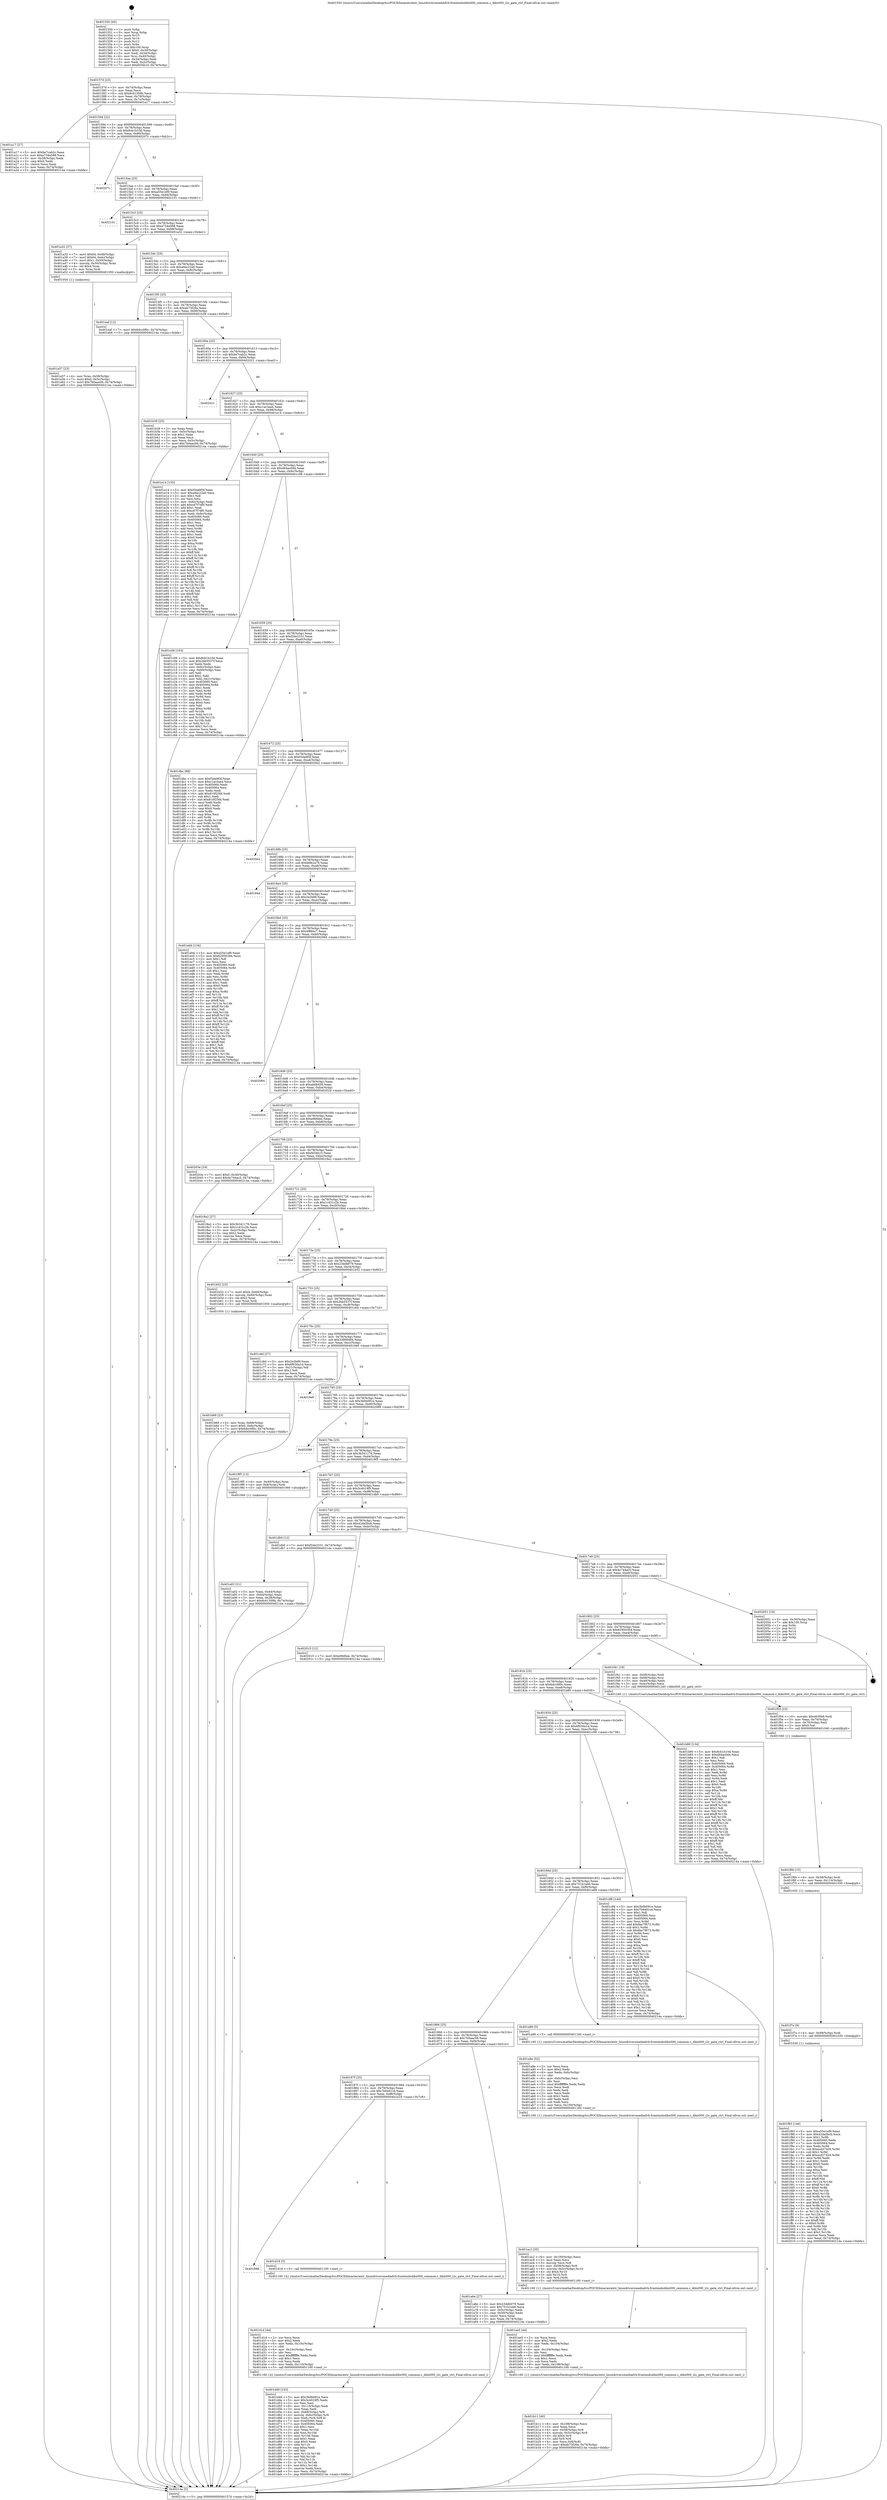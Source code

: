 digraph "0x401550" {
  label = "0x401550 (/mnt/c/Users/mathe/Desktop/tcc/POCII/binaries/extr_linuxdriversmediadvb-frontendsdibx000_common.c_dibx000_i2c_gate_ctrl_Final-ollvm.out::main(0))"
  labelloc = "t"
  node[shape=record]

  Entry [label="",width=0.3,height=0.3,shape=circle,fillcolor=black,style=filled]
  "0x40157d" [label="{
     0x40157d [23]\l
     | [instrs]\l
     &nbsp;&nbsp;0x40157d \<+3\>: mov -0x74(%rbp),%eax\l
     &nbsp;&nbsp;0x401580 \<+2\>: mov %eax,%ecx\l
     &nbsp;&nbsp;0x401582 \<+6\>: sub $0x8c61309b,%ecx\l
     &nbsp;&nbsp;0x401588 \<+3\>: mov %eax,-0x78(%rbp)\l
     &nbsp;&nbsp;0x40158b \<+3\>: mov %ecx,-0x7c(%rbp)\l
     &nbsp;&nbsp;0x40158e \<+6\>: je 0000000000401a17 \<main+0x4c7\>\l
  }"]
  "0x401a17" [label="{
     0x401a17 [27]\l
     | [instrs]\l
     &nbsp;&nbsp;0x401a17 \<+5\>: mov $0xbe7cab2c,%eax\l
     &nbsp;&nbsp;0x401a1c \<+5\>: mov $0xa734e598,%ecx\l
     &nbsp;&nbsp;0x401a21 \<+3\>: mov -0x28(%rbp),%edx\l
     &nbsp;&nbsp;0x401a24 \<+3\>: cmp $0x0,%edx\l
     &nbsp;&nbsp;0x401a27 \<+3\>: cmove %ecx,%eax\l
     &nbsp;&nbsp;0x401a2a \<+3\>: mov %eax,-0x74(%rbp)\l
     &nbsp;&nbsp;0x401a2d \<+5\>: jmp 000000000040214a \<main+0xbfa\>\l
  }"]
  "0x401594" [label="{
     0x401594 [22]\l
     | [instrs]\l
     &nbsp;&nbsp;0x401594 \<+5\>: jmp 0000000000401599 \<main+0x49\>\l
     &nbsp;&nbsp;0x401599 \<+3\>: mov -0x78(%rbp),%eax\l
     &nbsp;&nbsp;0x40159c \<+5\>: sub $0x8cb1b10d,%eax\l
     &nbsp;&nbsp;0x4015a1 \<+3\>: mov %eax,-0x80(%rbp)\l
     &nbsp;&nbsp;0x4015a4 \<+6\>: je 000000000040207c \<main+0xb2c\>\l
  }"]
  Exit [label="",width=0.3,height=0.3,shape=circle,fillcolor=black,style=filled,peripheries=2]
  "0x40207c" [label="{
     0x40207c\l
  }", style=dashed]
  "0x4015aa" [label="{
     0x4015aa [25]\l
     | [instrs]\l
     &nbsp;&nbsp;0x4015aa \<+5\>: jmp 00000000004015af \<main+0x5f\>\l
     &nbsp;&nbsp;0x4015af \<+3\>: mov -0x78(%rbp),%eax\l
     &nbsp;&nbsp;0x4015b2 \<+5\>: sub $0xa55e1ef9,%eax\l
     &nbsp;&nbsp;0x4015b7 \<+6\>: mov %eax,-0x84(%rbp)\l
     &nbsp;&nbsp;0x4015bd \<+6\>: je 0000000000402101 \<main+0xbb1\>\l
  }"]
  "0x401f83" [label="{
     0x401f83 [146]\l
     | [instrs]\l
     &nbsp;&nbsp;0x401f83 \<+5\>: mov $0xa55e1ef9,%eax\l
     &nbsp;&nbsp;0x401f88 \<+5\>: mov $0x42da5bcb,%ecx\l
     &nbsp;&nbsp;0x401f8d \<+3\>: mov $0x1,%r8b\l
     &nbsp;&nbsp;0x401f90 \<+7\>: mov 0x405060,%edx\l
     &nbsp;&nbsp;0x401f97 \<+7\>: mov 0x405064,%esi\l
     &nbsp;&nbsp;0x401f9e \<+3\>: mov %edx,%r9d\l
     &nbsp;&nbsp;0x401fa1 \<+7\>: sub $0xecd27429,%r9d\l
     &nbsp;&nbsp;0x401fa8 \<+4\>: sub $0x1,%r9d\l
     &nbsp;&nbsp;0x401fac \<+7\>: add $0xecd27429,%r9d\l
     &nbsp;&nbsp;0x401fb3 \<+4\>: imul %r9d,%edx\l
     &nbsp;&nbsp;0x401fb7 \<+3\>: and $0x1,%edx\l
     &nbsp;&nbsp;0x401fba \<+3\>: cmp $0x0,%edx\l
     &nbsp;&nbsp;0x401fbd \<+4\>: sete %r10b\l
     &nbsp;&nbsp;0x401fc1 \<+3\>: cmp $0xa,%esi\l
     &nbsp;&nbsp;0x401fc4 \<+4\>: setl %r11b\l
     &nbsp;&nbsp;0x401fc8 \<+3\>: mov %r10b,%bl\l
     &nbsp;&nbsp;0x401fcb \<+3\>: xor $0xff,%bl\l
     &nbsp;&nbsp;0x401fce \<+3\>: mov %r11b,%r14b\l
     &nbsp;&nbsp;0x401fd1 \<+4\>: xor $0xff,%r14b\l
     &nbsp;&nbsp;0x401fd5 \<+4\>: xor $0x0,%r8b\l
     &nbsp;&nbsp;0x401fd9 \<+3\>: mov %bl,%r15b\l
     &nbsp;&nbsp;0x401fdc \<+4\>: and $0x0,%r15b\l
     &nbsp;&nbsp;0x401fe0 \<+3\>: and %r8b,%r10b\l
     &nbsp;&nbsp;0x401fe3 \<+3\>: mov %r14b,%r12b\l
     &nbsp;&nbsp;0x401fe6 \<+4\>: and $0x0,%r12b\l
     &nbsp;&nbsp;0x401fea \<+3\>: and %r8b,%r11b\l
     &nbsp;&nbsp;0x401fed \<+3\>: or %r10b,%r15b\l
     &nbsp;&nbsp;0x401ff0 \<+3\>: or %r11b,%r12b\l
     &nbsp;&nbsp;0x401ff3 \<+3\>: xor %r12b,%r15b\l
     &nbsp;&nbsp;0x401ff6 \<+3\>: or %r14b,%bl\l
     &nbsp;&nbsp;0x401ff9 \<+3\>: xor $0xff,%bl\l
     &nbsp;&nbsp;0x401ffc \<+4\>: or $0x0,%r8b\l
     &nbsp;&nbsp;0x402000 \<+3\>: and %r8b,%bl\l
     &nbsp;&nbsp;0x402003 \<+3\>: or %bl,%r15b\l
     &nbsp;&nbsp;0x402006 \<+4\>: test $0x1,%r15b\l
     &nbsp;&nbsp;0x40200a \<+3\>: cmovne %ecx,%eax\l
     &nbsp;&nbsp;0x40200d \<+3\>: mov %eax,-0x74(%rbp)\l
     &nbsp;&nbsp;0x402010 \<+5\>: jmp 000000000040214a \<main+0xbfa\>\l
  }"]
  "0x402101" [label="{
     0x402101\l
  }", style=dashed]
  "0x4015c3" [label="{
     0x4015c3 [25]\l
     | [instrs]\l
     &nbsp;&nbsp;0x4015c3 \<+5\>: jmp 00000000004015c8 \<main+0x78\>\l
     &nbsp;&nbsp;0x4015c8 \<+3\>: mov -0x78(%rbp),%eax\l
     &nbsp;&nbsp;0x4015cb \<+5\>: sub $0xa734e598,%eax\l
     &nbsp;&nbsp;0x4015d0 \<+6\>: mov %eax,-0x88(%rbp)\l
     &nbsp;&nbsp;0x4015d6 \<+6\>: je 0000000000401a32 \<main+0x4e2\>\l
  }"]
  "0x401f7a" [label="{
     0x401f7a [9]\l
     | [instrs]\l
     &nbsp;&nbsp;0x401f7a \<+4\>: mov -0x68(%rbp),%rdi\l
     &nbsp;&nbsp;0x401f7e \<+5\>: call 0000000000401030 \<free@plt\>\l
     | [calls]\l
     &nbsp;&nbsp;0x401030 \{1\} (unknown)\l
  }"]
  "0x401a32" [label="{
     0x401a32 [37]\l
     | [instrs]\l
     &nbsp;&nbsp;0x401a32 \<+7\>: movl $0x64,-0x48(%rbp)\l
     &nbsp;&nbsp;0x401a39 \<+7\>: movl $0x64,-0x4c(%rbp)\l
     &nbsp;&nbsp;0x401a40 \<+7\>: movl $0x1,-0x50(%rbp)\l
     &nbsp;&nbsp;0x401a47 \<+4\>: movslq -0x50(%rbp),%rax\l
     &nbsp;&nbsp;0x401a4b \<+4\>: shl $0x4,%rax\l
     &nbsp;&nbsp;0x401a4f \<+3\>: mov %rax,%rdi\l
     &nbsp;&nbsp;0x401a52 \<+5\>: call 0000000000401050 \<malloc@plt\>\l
     | [calls]\l
     &nbsp;&nbsp;0x401050 \{1\} (unknown)\l
  }"]
  "0x4015dc" [label="{
     0x4015dc [25]\l
     | [instrs]\l
     &nbsp;&nbsp;0x4015dc \<+5\>: jmp 00000000004015e1 \<main+0x91\>\l
     &nbsp;&nbsp;0x4015e1 \<+3\>: mov -0x78(%rbp),%eax\l
     &nbsp;&nbsp;0x4015e4 \<+5\>: sub $0xa9ac22a0,%eax\l
     &nbsp;&nbsp;0x4015e9 \<+6\>: mov %eax,-0x8c(%rbp)\l
     &nbsp;&nbsp;0x4015ef \<+6\>: je 0000000000401eaf \<main+0x95f\>\l
  }"]
  "0x401f6b" [label="{
     0x401f6b [15]\l
     | [instrs]\l
     &nbsp;&nbsp;0x401f6b \<+4\>: mov -0x58(%rbp),%rdi\l
     &nbsp;&nbsp;0x401f6f \<+6\>: mov %eax,-0x114(%rbp)\l
     &nbsp;&nbsp;0x401f75 \<+5\>: call 0000000000401030 \<free@plt\>\l
     | [calls]\l
     &nbsp;&nbsp;0x401030 \{1\} (unknown)\l
  }"]
  "0x401eaf" [label="{
     0x401eaf [12]\l
     | [instrs]\l
     &nbsp;&nbsp;0x401eaf \<+7\>: movl $0x6dcc0f0c,-0x74(%rbp)\l
     &nbsp;&nbsp;0x401eb6 \<+5\>: jmp 000000000040214a \<main+0xbfa\>\l
  }"]
  "0x4015f5" [label="{
     0x4015f5 [25]\l
     | [instrs]\l
     &nbsp;&nbsp;0x4015f5 \<+5\>: jmp 00000000004015fa \<main+0xaa\>\l
     &nbsp;&nbsp;0x4015fa \<+3\>: mov -0x78(%rbp),%eax\l
     &nbsp;&nbsp;0x4015fd \<+5\>: sub $0xab73f26a,%eax\l
     &nbsp;&nbsp;0x401602 \<+6\>: mov %eax,-0x90(%rbp)\l
     &nbsp;&nbsp;0x401608 \<+6\>: je 0000000000401b39 \<main+0x5e9\>\l
  }"]
  "0x401f54" [label="{
     0x401f54 [23]\l
     | [instrs]\l
     &nbsp;&nbsp;0x401f54 \<+10\>: movabs $0x4030b6,%rdi\l
     &nbsp;&nbsp;0x401f5e \<+3\>: mov %eax,-0x70(%rbp)\l
     &nbsp;&nbsp;0x401f61 \<+3\>: mov -0x70(%rbp),%esi\l
     &nbsp;&nbsp;0x401f64 \<+2\>: mov $0x0,%al\l
     &nbsp;&nbsp;0x401f66 \<+5\>: call 0000000000401040 \<printf@plt\>\l
     | [calls]\l
     &nbsp;&nbsp;0x401040 \{1\} (unknown)\l
  }"]
  "0x401b39" [label="{
     0x401b39 [25]\l
     | [instrs]\l
     &nbsp;&nbsp;0x401b39 \<+2\>: xor %eax,%eax\l
     &nbsp;&nbsp;0x401b3b \<+3\>: mov -0x5c(%rbp),%ecx\l
     &nbsp;&nbsp;0x401b3e \<+3\>: sub $0x1,%eax\l
     &nbsp;&nbsp;0x401b41 \<+2\>: sub %eax,%ecx\l
     &nbsp;&nbsp;0x401b43 \<+3\>: mov %ecx,-0x5c(%rbp)\l
     &nbsp;&nbsp;0x401b46 \<+7\>: movl $0x7b0aac06,-0x74(%rbp)\l
     &nbsp;&nbsp;0x401b4d \<+5\>: jmp 000000000040214a \<main+0xbfa\>\l
  }"]
  "0x40160e" [label="{
     0x40160e [25]\l
     | [instrs]\l
     &nbsp;&nbsp;0x40160e \<+5\>: jmp 0000000000401613 \<main+0xc3\>\l
     &nbsp;&nbsp;0x401613 \<+3\>: mov -0x78(%rbp),%eax\l
     &nbsp;&nbsp;0x401616 \<+5\>: sub $0xbe7cab2c,%eax\l
     &nbsp;&nbsp;0x40161b \<+6\>: mov %eax,-0x94(%rbp)\l
     &nbsp;&nbsp;0x401621 \<+6\>: je 0000000000402021 \<main+0xad1\>\l
  }"]
  "0x401d49" [label="{
     0x401d49 [103]\l
     | [instrs]\l
     &nbsp;&nbsp;0x401d49 \<+5\>: mov $0x3b0b091e,%ecx\l
     &nbsp;&nbsp;0x401d4e \<+5\>: mov $0x3c4019f5,%edx\l
     &nbsp;&nbsp;0x401d53 \<+2\>: xor %esi,%esi\l
     &nbsp;&nbsp;0x401d55 \<+6\>: mov -0x110(%rbp),%edi\l
     &nbsp;&nbsp;0x401d5b \<+3\>: imul %eax,%edi\l
     &nbsp;&nbsp;0x401d5e \<+4\>: mov -0x68(%rbp),%r8\l
     &nbsp;&nbsp;0x401d62 \<+4\>: movslq -0x6c(%rbp),%r9\l
     &nbsp;&nbsp;0x401d66 \<+4\>: mov %edi,(%r8,%r9,4)\l
     &nbsp;&nbsp;0x401d6a \<+7\>: mov 0x405060,%eax\l
     &nbsp;&nbsp;0x401d71 \<+7\>: mov 0x405064,%edi\l
     &nbsp;&nbsp;0x401d78 \<+3\>: sub $0x1,%esi\l
     &nbsp;&nbsp;0x401d7b \<+3\>: mov %eax,%r10d\l
     &nbsp;&nbsp;0x401d7e \<+3\>: add %esi,%r10d\l
     &nbsp;&nbsp;0x401d81 \<+4\>: imul %r10d,%eax\l
     &nbsp;&nbsp;0x401d85 \<+3\>: and $0x1,%eax\l
     &nbsp;&nbsp;0x401d88 \<+3\>: cmp $0x0,%eax\l
     &nbsp;&nbsp;0x401d8b \<+4\>: sete %r11b\l
     &nbsp;&nbsp;0x401d8f \<+3\>: cmp $0xa,%edi\l
     &nbsp;&nbsp;0x401d92 \<+3\>: setl %bl\l
     &nbsp;&nbsp;0x401d95 \<+3\>: mov %r11b,%r14b\l
     &nbsp;&nbsp;0x401d98 \<+3\>: and %bl,%r14b\l
     &nbsp;&nbsp;0x401d9b \<+3\>: xor %bl,%r11b\l
     &nbsp;&nbsp;0x401d9e \<+3\>: or %r11b,%r14b\l
     &nbsp;&nbsp;0x401da1 \<+4\>: test $0x1,%r14b\l
     &nbsp;&nbsp;0x401da5 \<+3\>: cmovne %edx,%ecx\l
     &nbsp;&nbsp;0x401da8 \<+3\>: mov %ecx,-0x74(%rbp)\l
     &nbsp;&nbsp;0x401dab \<+5\>: jmp 000000000040214a \<main+0xbfa\>\l
  }"]
  "0x402021" [label="{
     0x402021\l
  }", style=dashed]
  "0x401627" [label="{
     0x401627 [25]\l
     | [instrs]\l
     &nbsp;&nbsp;0x401627 \<+5\>: jmp 000000000040162c \<main+0xdc\>\l
     &nbsp;&nbsp;0x40162c \<+3\>: mov -0x78(%rbp),%eax\l
     &nbsp;&nbsp;0x40162f \<+5\>: sub $0xc1ac3aa4,%eax\l
     &nbsp;&nbsp;0x401634 \<+6\>: mov %eax,-0x98(%rbp)\l
     &nbsp;&nbsp;0x40163a \<+6\>: je 0000000000401e14 \<main+0x8c4\>\l
  }"]
  "0x401d1d" [label="{
     0x401d1d [44]\l
     | [instrs]\l
     &nbsp;&nbsp;0x401d1d \<+2\>: xor %ecx,%ecx\l
     &nbsp;&nbsp;0x401d1f \<+5\>: mov $0x2,%edx\l
     &nbsp;&nbsp;0x401d24 \<+6\>: mov %edx,-0x10c(%rbp)\l
     &nbsp;&nbsp;0x401d2a \<+1\>: cltd\l
     &nbsp;&nbsp;0x401d2b \<+6\>: mov -0x10c(%rbp),%esi\l
     &nbsp;&nbsp;0x401d31 \<+2\>: idiv %esi\l
     &nbsp;&nbsp;0x401d33 \<+6\>: imul $0xfffffffe,%edx,%edx\l
     &nbsp;&nbsp;0x401d39 \<+3\>: sub $0x1,%ecx\l
     &nbsp;&nbsp;0x401d3c \<+2\>: sub %ecx,%edx\l
     &nbsp;&nbsp;0x401d3e \<+6\>: mov %edx,-0x110(%rbp)\l
     &nbsp;&nbsp;0x401d44 \<+5\>: call 0000000000401160 \<next_i\>\l
     | [calls]\l
     &nbsp;&nbsp;0x401160 \{4\} (/mnt/c/Users/mathe/Desktop/tcc/POCII/binaries/extr_linuxdriversmediadvb-frontendsdibx000_common.c_dibx000_i2c_gate_ctrl_Final-ollvm.out::next_i)\l
  }"]
  "0x401e14" [label="{
     0x401e14 [155]\l
     | [instrs]\l
     &nbsp;&nbsp;0x401e14 \<+5\>: mov $0xf3da9f3f,%eax\l
     &nbsp;&nbsp;0x401e19 \<+5\>: mov $0xa9ac22a0,%ecx\l
     &nbsp;&nbsp;0x401e1e \<+2\>: mov $0x1,%dl\l
     &nbsp;&nbsp;0x401e20 \<+2\>: xor %esi,%esi\l
     &nbsp;&nbsp;0x401e22 \<+3\>: mov -0x6c(%rbp),%edi\l
     &nbsp;&nbsp;0x401e25 \<+6\>: add $0xc67f7df0,%edi\l
     &nbsp;&nbsp;0x401e2b \<+3\>: add $0x1,%edi\l
     &nbsp;&nbsp;0x401e2e \<+6\>: sub $0xc67f7df0,%edi\l
     &nbsp;&nbsp;0x401e34 \<+3\>: mov %edi,-0x6c(%rbp)\l
     &nbsp;&nbsp;0x401e37 \<+7\>: mov 0x405060,%edi\l
     &nbsp;&nbsp;0x401e3e \<+8\>: mov 0x405064,%r8d\l
     &nbsp;&nbsp;0x401e46 \<+3\>: sub $0x1,%esi\l
     &nbsp;&nbsp;0x401e49 \<+3\>: mov %edi,%r9d\l
     &nbsp;&nbsp;0x401e4c \<+3\>: add %esi,%r9d\l
     &nbsp;&nbsp;0x401e4f \<+4\>: imul %r9d,%edi\l
     &nbsp;&nbsp;0x401e53 \<+3\>: and $0x1,%edi\l
     &nbsp;&nbsp;0x401e56 \<+3\>: cmp $0x0,%edi\l
     &nbsp;&nbsp;0x401e59 \<+4\>: sete %r10b\l
     &nbsp;&nbsp;0x401e5d \<+4\>: cmp $0xa,%r8d\l
     &nbsp;&nbsp;0x401e61 \<+4\>: setl %r11b\l
     &nbsp;&nbsp;0x401e65 \<+3\>: mov %r10b,%bl\l
     &nbsp;&nbsp;0x401e68 \<+3\>: xor $0xff,%bl\l
     &nbsp;&nbsp;0x401e6b \<+3\>: mov %r11b,%r14b\l
     &nbsp;&nbsp;0x401e6e \<+4\>: xor $0xff,%r14b\l
     &nbsp;&nbsp;0x401e72 \<+3\>: xor $0x1,%dl\l
     &nbsp;&nbsp;0x401e75 \<+3\>: mov %bl,%r15b\l
     &nbsp;&nbsp;0x401e78 \<+4\>: and $0xff,%r15b\l
     &nbsp;&nbsp;0x401e7c \<+3\>: and %dl,%r10b\l
     &nbsp;&nbsp;0x401e7f \<+3\>: mov %r14b,%r12b\l
     &nbsp;&nbsp;0x401e82 \<+4\>: and $0xff,%r12b\l
     &nbsp;&nbsp;0x401e86 \<+3\>: and %dl,%r11b\l
     &nbsp;&nbsp;0x401e89 \<+3\>: or %r10b,%r15b\l
     &nbsp;&nbsp;0x401e8c \<+3\>: or %r11b,%r12b\l
     &nbsp;&nbsp;0x401e8f \<+3\>: xor %r12b,%r15b\l
     &nbsp;&nbsp;0x401e92 \<+3\>: or %r14b,%bl\l
     &nbsp;&nbsp;0x401e95 \<+3\>: xor $0xff,%bl\l
     &nbsp;&nbsp;0x401e98 \<+3\>: or $0x1,%dl\l
     &nbsp;&nbsp;0x401e9b \<+2\>: and %dl,%bl\l
     &nbsp;&nbsp;0x401e9d \<+3\>: or %bl,%r15b\l
     &nbsp;&nbsp;0x401ea0 \<+4\>: test $0x1,%r15b\l
     &nbsp;&nbsp;0x401ea4 \<+3\>: cmovne %ecx,%eax\l
     &nbsp;&nbsp;0x401ea7 \<+3\>: mov %eax,-0x74(%rbp)\l
     &nbsp;&nbsp;0x401eaa \<+5\>: jmp 000000000040214a \<main+0xbfa\>\l
  }"]
  "0x401640" [label="{
     0x401640 [25]\l
     | [instrs]\l
     &nbsp;&nbsp;0x401640 \<+5\>: jmp 0000000000401645 \<main+0xf5\>\l
     &nbsp;&nbsp;0x401645 \<+3\>: mov -0x78(%rbp),%eax\l
     &nbsp;&nbsp;0x401648 \<+5\>: sub $0xd64ac0d4,%eax\l
     &nbsp;&nbsp;0x40164d \<+6\>: mov %eax,-0x9c(%rbp)\l
     &nbsp;&nbsp;0x401653 \<+6\>: je 0000000000401c06 \<main+0x6b6\>\l
  }"]
  "0x401898" [label="{
     0x401898\l
  }", style=dashed]
  "0x401c06" [label="{
     0x401c06 [103]\l
     | [instrs]\l
     &nbsp;&nbsp;0x401c06 \<+5\>: mov $0x8cb1b10d,%eax\l
     &nbsp;&nbsp;0x401c0b \<+5\>: mov $0x2bb5537f,%ecx\l
     &nbsp;&nbsp;0x401c10 \<+2\>: xor %edx,%edx\l
     &nbsp;&nbsp;0x401c12 \<+3\>: mov -0x6c(%rbp),%esi\l
     &nbsp;&nbsp;0x401c15 \<+3\>: cmp -0x60(%rbp),%esi\l
     &nbsp;&nbsp;0x401c18 \<+4\>: setl %dil\l
     &nbsp;&nbsp;0x401c1c \<+4\>: and $0x1,%dil\l
     &nbsp;&nbsp;0x401c20 \<+4\>: mov %dil,-0x21(%rbp)\l
     &nbsp;&nbsp;0x401c24 \<+7\>: mov 0x405060,%esi\l
     &nbsp;&nbsp;0x401c2b \<+8\>: mov 0x405064,%r8d\l
     &nbsp;&nbsp;0x401c33 \<+3\>: sub $0x1,%edx\l
     &nbsp;&nbsp;0x401c36 \<+3\>: mov %esi,%r9d\l
     &nbsp;&nbsp;0x401c39 \<+3\>: add %edx,%r9d\l
     &nbsp;&nbsp;0x401c3c \<+4\>: imul %r9d,%esi\l
     &nbsp;&nbsp;0x401c40 \<+3\>: and $0x1,%esi\l
     &nbsp;&nbsp;0x401c43 \<+3\>: cmp $0x0,%esi\l
     &nbsp;&nbsp;0x401c46 \<+4\>: sete %dil\l
     &nbsp;&nbsp;0x401c4a \<+4\>: cmp $0xa,%r8d\l
     &nbsp;&nbsp;0x401c4e \<+4\>: setl %r10b\l
     &nbsp;&nbsp;0x401c52 \<+3\>: mov %dil,%r11b\l
     &nbsp;&nbsp;0x401c55 \<+3\>: and %r10b,%r11b\l
     &nbsp;&nbsp;0x401c58 \<+3\>: xor %r10b,%dil\l
     &nbsp;&nbsp;0x401c5b \<+3\>: or %dil,%r11b\l
     &nbsp;&nbsp;0x401c5e \<+4\>: test $0x1,%r11b\l
     &nbsp;&nbsp;0x401c62 \<+3\>: cmovne %ecx,%eax\l
     &nbsp;&nbsp;0x401c65 \<+3\>: mov %eax,-0x74(%rbp)\l
     &nbsp;&nbsp;0x401c68 \<+5\>: jmp 000000000040214a \<main+0xbfa\>\l
  }"]
  "0x401659" [label="{
     0x401659 [25]\l
     | [instrs]\l
     &nbsp;&nbsp;0x401659 \<+5\>: jmp 000000000040165e \<main+0x10e\>\l
     &nbsp;&nbsp;0x40165e \<+3\>: mov -0x78(%rbp),%eax\l
     &nbsp;&nbsp;0x401661 \<+5\>: sub $0xf2de2331,%eax\l
     &nbsp;&nbsp;0x401666 \<+6\>: mov %eax,-0xa0(%rbp)\l
     &nbsp;&nbsp;0x40166c \<+6\>: je 0000000000401dbc \<main+0x86c\>\l
  }"]
  "0x401d18" [label="{
     0x401d18 [5]\l
     | [instrs]\l
     &nbsp;&nbsp;0x401d18 \<+5\>: call 0000000000401160 \<next_i\>\l
     | [calls]\l
     &nbsp;&nbsp;0x401160 \{4\} (/mnt/c/Users/mathe/Desktop/tcc/POCII/binaries/extr_linuxdriversmediadvb-frontendsdibx000_common.c_dibx000_i2c_gate_ctrl_Final-ollvm.out::next_i)\l
  }"]
  "0x401dbc" [label="{
     0x401dbc [88]\l
     | [instrs]\l
     &nbsp;&nbsp;0x401dbc \<+5\>: mov $0xf3da9f3f,%eax\l
     &nbsp;&nbsp;0x401dc1 \<+5\>: mov $0xc1ac3aa4,%ecx\l
     &nbsp;&nbsp;0x401dc6 \<+7\>: mov 0x405060,%edx\l
     &nbsp;&nbsp;0x401dcd \<+7\>: mov 0x405064,%esi\l
     &nbsp;&nbsp;0x401dd4 \<+2\>: mov %edx,%edi\l
     &nbsp;&nbsp;0x401dd6 \<+6\>: add $0x810f25fd,%edi\l
     &nbsp;&nbsp;0x401ddc \<+3\>: sub $0x1,%edi\l
     &nbsp;&nbsp;0x401ddf \<+6\>: sub $0x810f25fd,%edi\l
     &nbsp;&nbsp;0x401de5 \<+3\>: imul %edi,%edx\l
     &nbsp;&nbsp;0x401de8 \<+3\>: and $0x1,%edx\l
     &nbsp;&nbsp;0x401deb \<+3\>: cmp $0x0,%edx\l
     &nbsp;&nbsp;0x401dee \<+4\>: sete %r8b\l
     &nbsp;&nbsp;0x401df2 \<+3\>: cmp $0xa,%esi\l
     &nbsp;&nbsp;0x401df5 \<+4\>: setl %r9b\l
     &nbsp;&nbsp;0x401df9 \<+3\>: mov %r8b,%r10b\l
     &nbsp;&nbsp;0x401dfc \<+3\>: and %r9b,%r10b\l
     &nbsp;&nbsp;0x401dff \<+3\>: xor %r9b,%r8b\l
     &nbsp;&nbsp;0x401e02 \<+3\>: or %r8b,%r10b\l
     &nbsp;&nbsp;0x401e05 \<+4\>: test $0x1,%r10b\l
     &nbsp;&nbsp;0x401e09 \<+3\>: cmovne %ecx,%eax\l
     &nbsp;&nbsp;0x401e0c \<+3\>: mov %eax,-0x74(%rbp)\l
     &nbsp;&nbsp;0x401e0f \<+5\>: jmp 000000000040214a \<main+0xbfa\>\l
  }"]
  "0x401672" [label="{
     0x401672 [25]\l
     | [instrs]\l
     &nbsp;&nbsp;0x401672 \<+5\>: jmp 0000000000401677 \<main+0x127\>\l
     &nbsp;&nbsp;0x401677 \<+3\>: mov -0x78(%rbp),%eax\l
     &nbsp;&nbsp;0x40167a \<+5\>: sub $0xf3da9f3f,%eax\l
     &nbsp;&nbsp;0x40167f \<+6\>: mov %eax,-0xa4(%rbp)\l
     &nbsp;&nbsp;0x401685 \<+6\>: je 00000000004020e2 \<main+0xb92\>\l
  }"]
  "0x401b69" [label="{
     0x401b69 [23]\l
     | [instrs]\l
     &nbsp;&nbsp;0x401b69 \<+4\>: mov %rax,-0x68(%rbp)\l
     &nbsp;&nbsp;0x401b6d \<+7\>: movl $0x0,-0x6c(%rbp)\l
     &nbsp;&nbsp;0x401b74 \<+7\>: movl $0x6dcc0f0c,-0x74(%rbp)\l
     &nbsp;&nbsp;0x401b7b \<+5\>: jmp 000000000040214a \<main+0xbfa\>\l
  }"]
  "0x4020e2" [label="{
     0x4020e2\l
  }", style=dashed]
  "0x40168b" [label="{
     0x40168b [25]\l
     | [instrs]\l
     &nbsp;&nbsp;0x40168b \<+5\>: jmp 0000000000401690 \<main+0x140\>\l
     &nbsp;&nbsp;0x401690 \<+3\>: mov -0x78(%rbp),%eax\l
     &nbsp;&nbsp;0x401693 \<+5\>: sub $0xfe9e2a79,%eax\l
     &nbsp;&nbsp;0x401698 \<+6\>: mov %eax,-0xa8(%rbp)\l
     &nbsp;&nbsp;0x40169e \<+6\>: je 000000000040194d \<main+0x3fd\>\l
  }"]
  "0x401b11" [label="{
     0x401b11 [40]\l
     | [instrs]\l
     &nbsp;&nbsp;0x401b11 \<+6\>: mov -0x108(%rbp),%ecx\l
     &nbsp;&nbsp;0x401b17 \<+3\>: imul %eax,%ecx\l
     &nbsp;&nbsp;0x401b1a \<+4\>: mov -0x58(%rbp),%r8\l
     &nbsp;&nbsp;0x401b1e \<+4\>: movslq -0x5c(%rbp),%r9\l
     &nbsp;&nbsp;0x401b22 \<+4\>: shl $0x4,%r9\l
     &nbsp;&nbsp;0x401b26 \<+3\>: add %r9,%r8\l
     &nbsp;&nbsp;0x401b29 \<+4\>: mov %ecx,0x8(%r8)\l
     &nbsp;&nbsp;0x401b2d \<+7\>: movl $0xab73f26a,-0x74(%rbp)\l
     &nbsp;&nbsp;0x401b34 \<+5\>: jmp 000000000040214a \<main+0xbfa\>\l
  }"]
  "0x40194d" [label="{
     0x40194d\l
  }", style=dashed]
  "0x4016a4" [label="{
     0x4016a4 [25]\l
     | [instrs]\l
     &nbsp;&nbsp;0x4016a4 \<+5\>: jmp 00000000004016a9 \<main+0x159\>\l
     &nbsp;&nbsp;0x4016a9 \<+3\>: mov -0x78(%rbp),%eax\l
     &nbsp;&nbsp;0x4016ac \<+5\>: sub $0x2e2b89,%eax\l
     &nbsp;&nbsp;0x4016b1 \<+6\>: mov %eax,-0xac(%rbp)\l
     &nbsp;&nbsp;0x4016b7 \<+6\>: je 0000000000401ebb \<main+0x96b\>\l
  }"]
  "0x401ae5" [label="{
     0x401ae5 [44]\l
     | [instrs]\l
     &nbsp;&nbsp;0x401ae5 \<+2\>: xor %ecx,%ecx\l
     &nbsp;&nbsp;0x401ae7 \<+5\>: mov $0x2,%edx\l
     &nbsp;&nbsp;0x401aec \<+6\>: mov %edx,-0x104(%rbp)\l
     &nbsp;&nbsp;0x401af2 \<+1\>: cltd\l
     &nbsp;&nbsp;0x401af3 \<+6\>: mov -0x104(%rbp),%esi\l
     &nbsp;&nbsp;0x401af9 \<+2\>: idiv %esi\l
     &nbsp;&nbsp;0x401afb \<+6\>: imul $0xfffffffe,%edx,%edx\l
     &nbsp;&nbsp;0x401b01 \<+3\>: sub $0x1,%ecx\l
     &nbsp;&nbsp;0x401b04 \<+2\>: sub %ecx,%edx\l
     &nbsp;&nbsp;0x401b06 \<+6\>: mov %edx,-0x108(%rbp)\l
     &nbsp;&nbsp;0x401b0c \<+5\>: call 0000000000401160 \<next_i\>\l
     | [calls]\l
     &nbsp;&nbsp;0x401160 \{1\} (/mnt/c/Users/mathe/Desktop/tcc/POCII/binaries/extr_linuxdriversmediadvb-frontendsdibx000_common.c_dibx000_i2c_gate_ctrl_Final-ollvm.out::next_i)\l
  }"]
  "0x401ebb" [label="{
     0x401ebb [134]\l
     | [instrs]\l
     &nbsp;&nbsp;0x401ebb \<+5\>: mov $0xa55e1ef9,%eax\l
     &nbsp;&nbsp;0x401ec0 \<+5\>: mov $0x62950394,%ecx\l
     &nbsp;&nbsp;0x401ec5 \<+2\>: mov $0x1,%dl\l
     &nbsp;&nbsp;0x401ec7 \<+2\>: xor %esi,%esi\l
     &nbsp;&nbsp;0x401ec9 \<+7\>: mov 0x405060,%edi\l
     &nbsp;&nbsp;0x401ed0 \<+8\>: mov 0x405064,%r8d\l
     &nbsp;&nbsp;0x401ed8 \<+3\>: sub $0x1,%esi\l
     &nbsp;&nbsp;0x401edb \<+3\>: mov %edi,%r9d\l
     &nbsp;&nbsp;0x401ede \<+3\>: add %esi,%r9d\l
     &nbsp;&nbsp;0x401ee1 \<+4\>: imul %r9d,%edi\l
     &nbsp;&nbsp;0x401ee5 \<+3\>: and $0x1,%edi\l
     &nbsp;&nbsp;0x401ee8 \<+3\>: cmp $0x0,%edi\l
     &nbsp;&nbsp;0x401eeb \<+4\>: sete %r10b\l
     &nbsp;&nbsp;0x401eef \<+4\>: cmp $0xa,%r8d\l
     &nbsp;&nbsp;0x401ef3 \<+4\>: setl %r11b\l
     &nbsp;&nbsp;0x401ef7 \<+3\>: mov %r10b,%bl\l
     &nbsp;&nbsp;0x401efa \<+3\>: xor $0xff,%bl\l
     &nbsp;&nbsp;0x401efd \<+3\>: mov %r11b,%r14b\l
     &nbsp;&nbsp;0x401f00 \<+4\>: xor $0xff,%r14b\l
     &nbsp;&nbsp;0x401f04 \<+3\>: xor $0x1,%dl\l
     &nbsp;&nbsp;0x401f07 \<+3\>: mov %bl,%r15b\l
     &nbsp;&nbsp;0x401f0a \<+4\>: and $0xff,%r15b\l
     &nbsp;&nbsp;0x401f0e \<+3\>: and %dl,%r10b\l
     &nbsp;&nbsp;0x401f11 \<+3\>: mov %r14b,%r12b\l
     &nbsp;&nbsp;0x401f14 \<+4\>: and $0xff,%r12b\l
     &nbsp;&nbsp;0x401f18 \<+3\>: and %dl,%r11b\l
     &nbsp;&nbsp;0x401f1b \<+3\>: or %r10b,%r15b\l
     &nbsp;&nbsp;0x401f1e \<+3\>: or %r11b,%r12b\l
     &nbsp;&nbsp;0x401f21 \<+3\>: xor %r12b,%r15b\l
     &nbsp;&nbsp;0x401f24 \<+3\>: or %r14b,%bl\l
     &nbsp;&nbsp;0x401f27 \<+3\>: xor $0xff,%bl\l
     &nbsp;&nbsp;0x401f2a \<+3\>: or $0x1,%dl\l
     &nbsp;&nbsp;0x401f2d \<+2\>: and %dl,%bl\l
     &nbsp;&nbsp;0x401f2f \<+3\>: or %bl,%r15b\l
     &nbsp;&nbsp;0x401f32 \<+4\>: test $0x1,%r15b\l
     &nbsp;&nbsp;0x401f36 \<+3\>: cmovne %ecx,%eax\l
     &nbsp;&nbsp;0x401f39 \<+3\>: mov %eax,-0x74(%rbp)\l
     &nbsp;&nbsp;0x401f3c \<+5\>: jmp 000000000040214a \<main+0xbfa\>\l
  }"]
  "0x4016bd" [label="{
     0x4016bd [25]\l
     | [instrs]\l
     &nbsp;&nbsp;0x4016bd \<+5\>: jmp 00000000004016c2 \<main+0x172\>\l
     &nbsp;&nbsp;0x4016c2 \<+3\>: mov -0x78(%rbp),%eax\l
     &nbsp;&nbsp;0x4016c5 \<+5\>: sub $0x4f894c7,%eax\l
     &nbsp;&nbsp;0x4016ca \<+6\>: mov %eax,-0xb0(%rbp)\l
     &nbsp;&nbsp;0x4016d0 \<+6\>: je 0000000000402064 \<main+0xb14\>\l
  }"]
  "0x401ac2" [label="{
     0x401ac2 [35]\l
     | [instrs]\l
     &nbsp;&nbsp;0x401ac2 \<+6\>: mov -0x100(%rbp),%ecx\l
     &nbsp;&nbsp;0x401ac8 \<+3\>: imul %eax,%ecx\l
     &nbsp;&nbsp;0x401acb \<+3\>: movslq %ecx,%r8\l
     &nbsp;&nbsp;0x401ace \<+4\>: mov -0x58(%rbp),%r9\l
     &nbsp;&nbsp;0x401ad2 \<+4\>: movslq -0x5c(%rbp),%r10\l
     &nbsp;&nbsp;0x401ad6 \<+4\>: shl $0x4,%r10\l
     &nbsp;&nbsp;0x401ada \<+3\>: add %r10,%r9\l
     &nbsp;&nbsp;0x401add \<+3\>: mov %r8,(%r9)\l
     &nbsp;&nbsp;0x401ae0 \<+5\>: call 0000000000401160 \<next_i\>\l
     | [calls]\l
     &nbsp;&nbsp;0x401160 \{1\} (/mnt/c/Users/mathe/Desktop/tcc/POCII/binaries/extr_linuxdriversmediadvb-frontendsdibx000_common.c_dibx000_i2c_gate_ctrl_Final-ollvm.out::next_i)\l
  }"]
  "0x402064" [label="{
     0x402064\l
  }", style=dashed]
  "0x4016d6" [label="{
     0x4016d6 [25]\l
     | [instrs]\l
     &nbsp;&nbsp;0x4016d6 \<+5\>: jmp 00000000004016db \<main+0x18b\>\l
     &nbsp;&nbsp;0x4016db \<+3\>: mov -0x78(%rbp),%eax\l
     &nbsp;&nbsp;0x4016de \<+5\>: sub $0xab6b456,%eax\l
     &nbsp;&nbsp;0x4016e3 \<+6\>: mov %eax,-0xb4(%rbp)\l
     &nbsp;&nbsp;0x4016e9 \<+6\>: je 000000000040202d \<main+0xadd\>\l
  }"]
  "0x401a8e" [label="{
     0x401a8e [52]\l
     | [instrs]\l
     &nbsp;&nbsp;0x401a8e \<+2\>: xor %ecx,%ecx\l
     &nbsp;&nbsp;0x401a90 \<+5\>: mov $0x2,%edx\l
     &nbsp;&nbsp;0x401a95 \<+6\>: mov %edx,-0xfc(%rbp)\l
     &nbsp;&nbsp;0x401a9b \<+1\>: cltd\l
     &nbsp;&nbsp;0x401a9c \<+6\>: mov -0xfc(%rbp),%esi\l
     &nbsp;&nbsp;0x401aa2 \<+2\>: idiv %esi\l
     &nbsp;&nbsp;0x401aa4 \<+6\>: imul $0xfffffffe,%edx,%edx\l
     &nbsp;&nbsp;0x401aaa \<+2\>: mov %ecx,%edi\l
     &nbsp;&nbsp;0x401aac \<+2\>: sub %edx,%edi\l
     &nbsp;&nbsp;0x401aae \<+2\>: mov %ecx,%edx\l
     &nbsp;&nbsp;0x401ab0 \<+3\>: sub $0x1,%edx\l
     &nbsp;&nbsp;0x401ab3 \<+2\>: add %edx,%edi\l
     &nbsp;&nbsp;0x401ab5 \<+2\>: sub %edi,%ecx\l
     &nbsp;&nbsp;0x401ab7 \<+6\>: mov %ecx,-0x100(%rbp)\l
     &nbsp;&nbsp;0x401abd \<+5\>: call 0000000000401160 \<next_i\>\l
     | [calls]\l
     &nbsp;&nbsp;0x401160 \{1\} (/mnt/c/Users/mathe/Desktop/tcc/POCII/binaries/extr_linuxdriversmediadvb-frontendsdibx000_common.c_dibx000_i2c_gate_ctrl_Final-ollvm.out::next_i)\l
  }"]
  "0x40202d" [label="{
     0x40202d\l
  }", style=dashed]
  "0x4016ef" [label="{
     0x4016ef [25]\l
     | [instrs]\l
     &nbsp;&nbsp;0x4016ef \<+5\>: jmp 00000000004016f4 \<main+0x1a4\>\l
     &nbsp;&nbsp;0x4016f4 \<+3\>: mov -0x78(%rbp),%eax\l
     &nbsp;&nbsp;0x4016f7 \<+5\>: sub $0xe9bfdee,%eax\l
     &nbsp;&nbsp;0x4016fc \<+6\>: mov %eax,-0xb8(%rbp)\l
     &nbsp;&nbsp;0x401702 \<+6\>: je 000000000040203e \<main+0xaee\>\l
  }"]
  "0x40187f" [label="{
     0x40187f [25]\l
     | [instrs]\l
     &nbsp;&nbsp;0x40187f \<+5\>: jmp 0000000000401884 \<main+0x334\>\l
     &nbsp;&nbsp;0x401884 \<+3\>: mov -0x78(%rbp),%eax\l
     &nbsp;&nbsp;0x401887 \<+5\>: sub $0x7b9491cd,%eax\l
     &nbsp;&nbsp;0x40188c \<+6\>: mov %eax,-0xf8(%rbp)\l
     &nbsp;&nbsp;0x401892 \<+6\>: je 0000000000401d18 \<main+0x7c8\>\l
  }"]
  "0x40203e" [label="{
     0x40203e [19]\l
     | [instrs]\l
     &nbsp;&nbsp;0x40203e \<+7\>: movl $0x0,-0x30(%rbp)\l
     &nbsp;&nbsp;0x402045 \<+7\>: movl $0x4c744ac5,-0x74(%rbp)\l
     &nbsp;&nbsp;0x40204c \<+5\>: jmp 000000000040214a \<main+0xbfa\>\l
  }"]
  "0x401708" [label="{
     0x401708 [25]\l
     | [instrs]\l
     &nbsp;&nbsp;0x401708 \<+5\>: jmp 000000000040170d \<main+0x1bd\>\l
     &nbsp;&nbsp;0x40170d \<+3\>: mov -0x78(%rbp),%eax\l
     &nbsp;&nbsp;0x401710 \<+5\>: sub $0xfd34b10,%eax\l
     &nbsp;&nbsp;0x401715 \<+6\>: mov %eax,-0xbc(%rbp)\l
     &nbsp;&nbsp;0x40171b \<+6\>: je 00000000004018a2 \<main+0x352\>\l
  }"]
  "0x401a6e" [label="{
     0x401a6e [27]\l
     | [instrs]\l
     &nbsp;&nbsp;0x401a6e \<+5\>: mov $0x23ddb079,%eax\l
     &nbsp;&nbsp;0x401a73 \<+5\>: mov $0x751b1eb6,%ecx\l
     &nbsp;&nbsp;0x401a78 \<+3\>: mov -0x5c(%rbp),%edx\l
     &nbsp;&nbsp;0x401a7b \<+3\>: cmp -0x50(%rbp),%edx\l
     &nbsp;&nbsp;0x401a7e \<+3\>: cmovl %ecx,%eax\l
     &nbsp;&nbsp;0x401a81 \<+3\>: mov %eax,-0x74(%rbp)\l
     &nbsp;&nbsp;0x401a84 \<+5\>: jmp 000000000040214a \<main+0xbfa\>\l
  }"]
  "0x4018a2" [label="{
     0x4018a2 [27]\l
     | [instrs]\l
     &nbsp;&nbsp;0x4018a2 \<+5\>: mov $0x3b341176,%eax\l
     &nbsp;&nbsp;0x4018a7 \<+5\>: mov $0x1c431c2b,%ecx\l
     &nbsp;&nbsp;0x4018ac \<+3\>: mov -0x2c(%rbp),%edx\l
     &nbsp;&nbsp;0x4018af \<+3\>: cmp $0x2,%edx\l
     &nbsp;&nbsp;0x4018b2 \<+3\>: cmovne %ecx,%eax\l
     &nbsp;&nbsp;0x4018b5 \<+3\>: mov %eax,-0x74(%rbp)\l
     &nbsp;&nbsp;0x4018b8 \<+5\>: jmp 000000000040214a \<main+0xbfa\>\l
  }"]
  "0x401721" [label="{
     0x401721 [25]\l
     | [instrs]\l
     &nbsp;&nbsp;0x401721 \<+5\>: jmp 0000000000401726 \<main+0x1d6\>\l
     &nbsp;&nbsp;0x401726 \<+3\>: mov -0x78(%rbp),%eax\l
     &nbsp;&nbsp;0x401729 \<+5\>: sub $0x1c431c2b,%eax\l
     &nbsp;&nbsp;0x40172e \<+6\>: mov %eax,-0xc0(%rbp)\l
     &nbsp;&nbsp;0x401734 \<+6\>: je 00000000004018bd \<main+0x36d\>\l
  }"]
  "0x40214a" [label="{
     0x40214a [5]\l
     | [instrs]\l
     &nbsp;&nbsp;0x40214a \<+5\>: jmp 000000000040157d \<main+0x2d\>\l
  }"]
  "0x401550" [label="{
     0x401550 [45]\l
     | [instrs]\l
     &nbsp;&nbsp;0x401550 \<+1\>: push %rbp\l
     &nbsp;&nbsp;0x401551 \<+3\>: mov %rsp,%rbp\l
     &nbsp;&nbsp;0x401554 \<+2\>: push %r15\l
     &nbsp;&nbsp;0x401556 \<+2\>: push %r14\l
     &nbsp;&nbsp;0x401558 \<+2\>: push %r12\l
     &nbsp;&nbsp;0x40155a \<+1\>: push %rbx\l
     &nbsp;&nbsp;0x40155b \<+7\>: sub $0x100,%rsp\l
     &nbsp;&nbsp;0x401562 \<+7\>: movl $0x0,-0x30(%rbp)\l
     &nbsp;&nbsp;0x401569 \<+3\>: mov %edi,-0x34(%rbp)\l
     &nbsp;&nbsp;0x40156c \<+4\>: mov %rsi,-0x40(%rbp)\l
     &nbsp;&nbsp;0x401570 \<+3\>: mov -0x34(%rbp),%edi\l
     &nbsp;&nbsp;0x401573 \<+3\>: mov %edi,-0x2c(%rbp)\l
     &nbsp;&nbsp;0x401576 \<+7\>: movl $0xfd34b10,-0x74(%rbp)\l
  }"]
  "0x401866" [label="{
     0x401866 [25]\l
     | [instrs]\l
     &nbsp;&nbsp;0x401866 \<+5\>: jmp 000000000040186b \<main+0x31b\>\l
     &nbsp;&nbsp;0x40186b \<+3\>: mov -0x78(%rbp),%eax\l
     &nbsp;&nbsp;0x40186e \<+5\>: sub $0x7b0aac06,%eax\l
     &nbsp;&nbsp;0x401873 \<+6\>: mov %eax,-0xf4(%rbp)\l
     &nbsp;&nbsp;0x401879 \<+6\>: je 0000000000401a6e \<main+0x51e\>\l
  }"]
  "0x4018bd" [label="{
     0x4018bd\l
  }", style=dashed]
  "0x40173a" [label="{
     0x40173a [25]\l
     | [instrs]\l
     &nbsp;&nbsp;0x40173a \<+5\>: jmp 000000000040173f \<main+0x1ef\>\l
     &nbsp;&nbsp;0x40173f \<+3\>: mov -0x78(%rbp),%eax\l
     &nbsp;&nbsp;0x401742 \<+5\>: sub $0x23ddb079,%eax\l
     &nbsp;&nbsp;0x401747 \<+6\>: mov %eax,-0xc4(%rbp)\l
     &nbsp;&nbsp;0x40174d \<+6\>: je 0000000000401b52 \<main+0x602\>\l
  }"]
  "0x401a89" [label="{
     0x401a89 [5]\l
     | [instrs]\l
     &nbsp;&nbsp;0x401a89 \<+5\>: call 0000000000401160 \<next_i\>\l
     | [calls]\l
     &nbsp;&nbsp;0x401160 \{1\} (/mnt/c/Users/mathe/Desktop/tcc/POCII/binaries/extr_linuxdriversmediadvb-frontendsdibx000_common.c_dibx000_i2c_gate_ctrl_Final-ollvm.out::next_i)\l
  }"]
  "0x401b52" [label="{
     0x401b52 [23]\l
     | [instrs]\l
     &nbsp;&nbsp;0x401b52 \<+7\>: movl $0x4,-0x60(%rbp)\l
     &nbsp;&nbsp;0x401b59 \<+4\>: movslq -0x60(%rbp),%rax\l
     &nbsp;&nbsp;0x401b5d \<+4\>: shl $0x2,%rax\l
     &nbsp;&nbsp;0x401b61 \<+3\>: mov %rax,%rdi\l
     &nbsp;&nbsp;0x401b64 \<+5\>: call 0000000000401050 \<malloc@plt\>\l
     | [calls]\l
     &nbsp;&nbsp;0x401050 \{1\} (unknown)\l
  }"]
  "0x401753" [label="{
     0x401753 [25]\l
     | [instrs]\l
     &nbsp;&nbsp;0x401753 \<+5\>: jmp 0000000000401758 \<main+0x208\>\l
     &nbsp;&nbsp;0x401758 \<+3\>: mov -0x78(%rbp),%eax\l
     &nbsp;&nbsp;0x40175b \<+5\>: sub $0x2bb5537f,%eax\l
     &nbsp;&nbsp;0x401760 \<+6\>: mov %eax,-0xc8(%rbp)\l
     &nbsp;&nbsp;0x401766 \<+6\>: je 0000000000401c6d \<main+0x71d\>\l
  }"]
  "0x40184d" [label="{
     0x40184d [25]\l
     | [instrs]\l
     &nbsp;&nbsp;0x40184d \<+5\>: jmp 0000000000401852 \<main+0x302\>\l
     &nbsp;&nbsp;0x401852 \<+3\>: mov -0x78(%rbp),%eax\l
     &nbsp;&nbsp;0x401855 \<+5\>: sub $0x751b1eb6,%eax\l
     &nbsp;&nbsp;0x40185a \<+6\>: mov %eax,-0xf0(%rbp)\l
     &nbsp;&nbsp;0x401860 \<+6\>: je 0000000000401a89 \<main+0x539\>\l
  }"]
  "0x401c6d" [label="{
     0x401c6d [27]\l
     | [instrs]\l
     &nbsp;&nbsp;0x401c6d \<+5\>: mov $0x2e2b89,%eax\l
     &nbsp;&nbsp;0x401c72 \<+5\>: mov $0x6f030a1d,%ecx\l
     &nbsp;&nbsp;0x401c77 \<+3\>: mov -0x21(%rbp),%dl\l
     &nbsp;&nbsp;0x401c7a \<+3\>: test $0x1,%dl\l
     &nbsp;&nbsp;0x401c7d \<+3\>: cmovne %ecx,%eax\l
     &nbsp;&nbsp;0x401c80 \<+3\>: mov %eax,-0x74(%rbp)\l
     &nbsp;&nbsp;0x401c83 \<+5\>: jmp 000000000040214a \<main+0xbfa\>\l
  }"]
  "0x40176c" [label="{
     0x40176c [25]\l
     | [instrs]\l
     &nbsp;&nbsp;0x40176c \<+5\>: jmp 0000000000401771 \<main+0x221\>\l
     &nbsp;&nbsp;0x401771 \<+3\>: mov -0x78(%rbp),%eax\l
     &nbsp;&nbsp;0x401774 \<+5\>: sub $0x33996484,%eax\l
     &nbsp;&nbsp;0x401779 \<+6\>: mov %eax,-0xcc(%rbp)\l
     &nbsp;&nbsp;0x40177f \<+6\>: je 00000000004019e9 \<main+0x499\>\l
  }"]
  "0x401c88" [label="{
     0x401c88 [144]\l
     | [instrs]\l
     &nbsp;&nbsp;0x401c88 \<+5\>: mov $0x3b0b091e,%eax\l
     &nbsp;&nbsp;0x401c8d \<+5\>: mov $0x7b9491cd,%ecx\l
     &nbsp;&nbsp;0x401c92 \<+2\>: mov $0x1,%dl\l
     &nbsp;&nbsp;0x401c94 \<+7\>: mov 0x405060,%esi\l
     &nbsp;&nbsp;0x401c9b \<+7\>: mov 0x405064,%edi\l
     &nbsp;&nbsp;0x401ca2 \<+3\>: mov %esi,%r8d\l
     &nbsp;&nbsp;0x401ca5 \<+7\>: add $0x8ac7f673,%r8d\l
     &nbsp;&nbsp;0x401cac \<+4\>: sub $0x1,%r8d\l
     &nbsp;&nbsp;0x401cb0 \<+7\>: sub $0x8ac7f673,%r8d\l
     &nbsp;&nbsp;0x401cb7 \<+4\>: imul %r8d,%esi\l
     &nbsp;&nbsp;0x401cbb \<+3\>: and $0x1,%esi\l
     &nbsp;&nbsp;0x401cbe \<+3\>: cmp $0x0,%esi\l
     &nbsp;&nbsp;0x401cc1 \<+4\>: sete %r9b\l
     &nbsp;&nbsp;0x401cc5 \<+3\>: cmp $0xa,%edi\l
     &nbsp;&nbsp;0x401cc8 \<+4\>: setl %r10b\l
     &nbsp;&nbsp;0x401ccc \<+3\>: mov %r9b,%r11b\l
     &nbsp;&nbsp;0x401ccf \<+4\>: xor $0xff,%r11b\l
     &nbsp;&nbsp;0x401cd3 \<+3\>: mov %r10b,%bl\l
     &nbsp;&nbsp;0x401cd6 \<+3\>: xor $0xff,%bl\l
     &nbsp;&nbsp;0x401cd9 \<+3\>: xor $0x0,%dl\l
     &nbsp;&nbsp;0x401cdc \<+3\>: mov %r11b,%r14b\l
     &nbsp;&nbsp;0x401cdf \<+4\>: and $0x0,%r14b\l
     &nbsp;&nbsp;0x401ce3 \<+3\>: and %dl,%r9b\l
     &nbsp;&nbsp;0x401ce6 \<+3\>: mov %bl,%r15b\l
     &nbsp;&nbsp;0x401ce9 \<+4\>: and $0x0,%r15b\l
     &nbsp;&nbsp;0x401ced \<+3\>: and %dl,%r10b\l
     &nbsp;&nbsp;0x401cf0 \<+3\>: or %r9b,%r14b\l
     &nbsp;&nbsp;0x401cf3 \<+3\>: or %r10b,%r15b\l
     &nbsp;&nbsp;0x401cf6 \<+3\>: xor %r15b,%r14b\l
     &nbsp;&nbsp;0x401cf9 \<+3\>: or %bl,%r11b\l
     &nbsp;&nbsp;0x401cfc \<+4\>: xor $0xff,%r11b\l
     &nbsp;&nbsp;0x401d00 \<+3\>: or $0x0,%dl\l
     &nbsp;&nbsp;0x401d03 \<+3\>: and %dl,%r11b\l
     &nbsp;&nbsp;0x401d06 \<+3\>: or %r11b,%r14b\l
     &nbsp;&nbsp;0x401d09 \<+4\>: test $0x1,%r14b\l
     &nbsp;&nbsp;0x401d0d \<+3\>: cmovne %ecx,%eax\l
     &nbsp;&nbsp;0x401d10 \<+3\>: mov %eax,-0x74(%rbp)\l
     &nbsp;&nbsp;0x401d13 \<+5\>: jmp 000000000040214a \<main+0xbfa\>\l
  }"]
  "0x4019e9" [label="{
     0x4019e9\l
  }", style=dashed]
  "0x401785" [label="{
     0x401785 [25]\l
     | [instrs]\l
     &nbsp;&nbsp;0x401785 \<+5\>: jmp 000000000040178a \<main+0x23a\>\l
     &nbsp;&nbsp;0x40178a \<+3\>: mov -0x78(%rbp),%eax\l
     &nbsp;&nbsp;0x40178d \<+5\>: sub $0x3b0b091e,%eax\l
     &nbsp;&nbsp;0x401792 \<+6\>: mov %eax,-0xd0(%rbp)\l
     &nbsp;&nbsp;0x401798 \<+6\>: je 0000000000402088 \<main+0xb38\>\l
  }"]
  "0x401834" [label="{
     0x401834 [25]\l
     | [instrs]\l
     &nbsp;&nbsp;0x401834 \<+5\>: jmp 0000000000401839 \<main+0x2e9\>\l
     &nbsp;&nbsp;0x401839 \<+3\>: mov -0x78(%rbp),%eax\l
     &nbsp;&nbsp;0x40183c \<+5\>: sub $0x6f030a1d,%eax\l
     &nbsp;&nbsp;0x401841 \<+6\>: mov %eax,-0xec(%rbp)\l
     &nbsp;&nbsp;0x401847 \<+6\>: je 0000000000401c88 \<main+0x738\>\l
  }"]
  "0x402088" [label="{
     0x402088\l
  }", style=dashed]
  "0x40179e" [label="{
     0x40179e [25]\l
     | [instrs]\l
     &nbsp;&nbsp;0x40179e \<+5\>: jmp 00000000004017a3 \<main+0x253\>\l
     &nbsp;&nbsp;0x4017a3 \<+3\>: mov -0x78(%rbp),%eax\l
     &nbsp;&nbsp;0x4017a6 \<+5\>: sub $0x3b341176,%eax\l
     &nbsp;&nbsp;0x4017ab \<+6\>: mov %eax,-0xd4(%rbp)\l
     &nbsp;&nbsp;0x4017b1 \<+6\>: je 00000000004019f5 \<main+0x4a5\>\l
  }"]
  "0x401b80" [label="{
     0x401b80 [134]\l
     | [instrs]\l
     &nbsp;&nbsp;0x401b80 \<+5\>: mov $0x8cb1b10d,%eax\l
     &nbsp;&nbsp;0x401b85 \<+5\>: mov $0xd64ac0d4,%ecx\l
     &nbsp;&nbsp;0x401b8a \<+2\>: mov $0x1,%dl\l
     &nbsp;&nbsp;0x401b8c \<+2\>: xor %esi,%esi\l
     &nbsp;&nbsp;0x401b8e \<+7\>: mov 0x405060,%edi\l
     &nbsp;&nbsp;0x401b95 \<+8\>: mov 0x405064,%r8d\l
     &nbsp;&nbsp;0x401b9d \<+3\>: sub $0x1,%esi\l
     &nbsp;&nbsp;0x401ba0 \<+3\>: mov %edi,%r9d\l
     &nbsp;&nbsp;0x401ba3 \<+3\>: add %esi,%r9d\l
     &nbsp;&nbsp;0x401ba6 \<+4\>: imul %r9d,%edi\l
     &nbsp;&nbsp;0x401baa \<+3\>: and $0x1,%edi\l
     &nbsp;&nbsp;0x401bad \<+3\>: cmp $0x0,%edi\l
     &nbsp;&nbsp;0x401bb0 \<+4\>: sete %r10b\l
     &nbsp;&nbsp;0x401bb4 \<+4\>: cmp $0xa,%r8d\l
     &nbsp;&nbsp;0x401bb8 \<+4\>: setl %r11b\l
     &nbsp;&nbsp;0x401bbc \<+3\>: mov %r10b,%bl\l
     &nbsp;&nbsp;0x401bbf \<+3\>: xor $0xff,%bl\l
     &nbsp;&nbsp;0x401bc2 \<+3\>: mov %r11b,%r14b\l
     &nbsp;&nbsp;0x401bc5 \<+4\>: xor $0xff,%r14b\l
     &nbsp;&nbsp;0x401bc9 \<+3\>: xor $0x1,%dl\l
     &nbsp;&nbsp;0x401bcc \<+3\>: mov %bl,%r15b\l
     &nbsp;&nbsp;0x401bcf \<+4\>: and $0xff,%r15b\l
     &nbsp;&nbsp;0x401bd3 \<+3\>: and %dl,%r10b\l
     &nbsp;&nbsp;0x401bd6 \<+3\>: mov %r14b,%r12b\l
     &nbsp;&nbsp;0x401bd9 \<+4\>: and $0xff,%r12b\l
     &nbsp;&nbsp;0x401bdd \<+3\>: and %dl,%r11b\l
     &nbsp;&nbsp;0x401be0 \<+3\>: or %r10b,%r15b\l
     &nbsp;&nbsp;0x401be3 \<+3\>: or %r11b,%r12b\l
     &nbsp;&nbsp;0x401be6 \<+3\>: xor %r12b,%r15b\l
     &nbsp;&nbsp;0x401be9 \<+3\>: or %r14b,%bl\l
     &nbsp;&nbsp;0x401bec \<+3\>: xor $0xff,%bl\l
     &nbsp;&nbsp;0x401bef \<+3\>: or $0x1,%dl\l
     &nbsp;&nbsp;0x401bf2 \<+2\>: and %dl,%bl\l
     &nbsp;&nbsp;0x401bf4 \<+3\>: or %bl,%r15b\l
     &nbsp;&nbsp;0x401bf7 \<+4\>: test $0x1,%r15b\l
     &nbsp;&nbsp;0x401bfb \<+3\>: cmovne %ecx,%eax\l
     &nbsp;&nbsp;0x401bfe \<+3\>: mov %eax,-0x74(%rbp)\l
     &nbsp;&nbsp;0x401c01 \<+5\>: jmp 000000000040214a \<main+0xbfa\>\l
  }"]
  "0x4019f5" [label="{
     0x4019f5 [13]\l
     | [instrs]\l
     &nbsp;&nbsp;0x4019f5 \<+4\>: mov -0x40(%rbp),%rax\l
     &nbsp;&nbsp;0x4019f9 \<+4\>: mov 0x8(%rax),%rdi\l
     &nbsp;&nbsp;0x4019fd \<+5\>: call 0000000000401060 \<atoi@plt\>\l
     | [calls]\l
     &nbsp;&nbsp;0x401060 \{1\} (unknown)\l
  }"]
  "0x4017b7" [label="{
     0x4017b7 [25]\l
     | [instrs]\l
     &nbsp;&nbsp;0x4017b7 \<+5\>: jmp 00000000004017bc \<main+0x26c\>\l
     &nbsp;&nbsp;0x4017bc \<+3\>: mov -0x78(%rbp),%eax\l
     &nbsp;&nbsp;0x4017bf \<+5\>: sub $0x3c4019f5,%eax\l
     &nbsp;&nbsp;0x4017c4 \<+6\>: mov %eax,-0xd8(%rbp)\l
     &nbsp;&nbsp;0x4017ca \<+6\>: je 0000000000401db0 \<main+0x860\>\l
  }"]
  "0x401a02" [label="{
     0x401a02 [21]\l
     | [instrs]\l
     &nbsp;&nbsp;0x401a02 \<+3\>: mov %eax,-0x44(%rbp)\l
     &nbsp;&nbsp;0x401a05 \<+3\>: mov -0x44(%rbp),%eax\l
     &nbsp;&nbsp;0x401a08 \<+3\>: mov %eax,-0x28(%rbp)\l
     &nbsp;&nbsp;0x401a0b \<+7\>: movl $0x8c61309b,-0x74(%rbp)\l
     &nbsp;&nbsp;0x401a12 \<+5\>: jmp 000000000040214a \<main+0xbfa\>\l
  }"]
  "0x401a57" [label="{
     0x401a57 [23]\l
     | [instrs]\l
     &nbsp;&nbsp;0x401a57 \<+4\>: mov %rax,-0x58(%rbp)\l
     &nbsp;&nbsp;0x401a5b \<+7\>: movl $0x0,-0x5c(%rbp)\l
     &nbsp;&nbsp;0x401a62 \<+7\>: movl $0x7b0aac06,-0x74(%rbp)\l
     &nbsp;&nbsp;0x401a69 \<+5\>: jmp 000000000040214a \<main+0xbfa\>\l
  }"]
  "0x40181b" [label="{
     0x40181b [25]\l
     | [instrs]\l
     &nbsp;&nbsp;0x40181b \<+5\>: jmp 0000000000401820 \<main+0x2d0\>\l
     &nbsp;&nbsp;0x401820 \<+3\>: mov -0x78(%rbp),%eax\l
     &nbsp;&nbsp;0x401823 \<+5\>: sub $0x6dcc0f0c,%eax\l
     &nbsp;&nbsp;0x401828 \<+6\>: mov %eax,-0xe8(%rbp)\l
     &nbsp;&nbsp;0x40182e \<+6\>: je 0000000000401b80 \<main+0x630\>\l
  }"]
  "0x401db0" [label="{
     0x401db0 [12]\l
     | [instrs]\l
     &nbsp;&nbsp;0x401db0 \<+7\>: movl $0xf2de2331,-0x74(%rbp)\l
     &nbsp;&nbsp;0x401db7 \<+5\>: jmp 000000000040214a \<main+0xbfa\>\l
  }"]
  "0x4017d0" [label="{
     0x4017d0 [25]\l
     | [instrs]\l
     &nbsp;&nbsp;0x4017d0 \<+5\>: jmp 00000000004017d5 \<main+0x285\>\l
     &nbsp;&nbsp;0x4017d5 \<+3\>: mov -0x78(%rbp),%eax\l
     &nbsp;&nbsp;0x4017d8 \<+5\>: sub $0x42da5bcb,%eax\l
     &nbsp;&nbsp;0x4017dd \<+6\>: mov %eax,-0xdc(%rbp)\l
     &nbsp;&nbsp;0x4017e3 \<+6\>: je 0000000000402015 \<main+0xac5\>\l
  }"]
  "0x401f41" [label="{
     0x401f41 [19]\l
     | [instrs]\l
     &nbsp;&nbsp;0x401f41 \<+4\>: mov -0x58(%rbp),%rdi\l
     &nbsp;&nbsp;0x401f45 \<+4\>: mov -0x68(%rbp),%rsi\l
     &nbsp;&nbsp;0x401f49 \<+3\>: mov -0x48(%rbp),%edx\l
     &nbsp;&nbsp;0x401f4c \<+3\>: mov -0x4c(%rbp),%ecx\l
     &nbsp;&nbsp;0x401f4f \<+5\>: call 0000000000401240 \<dibx000_i2c_gate_ctrl\>\l
     | [calls]\l
     &nbsp;&nbsp;0x401240 \{1\} (/mnt/c/Users/mathe/Desktop/tcc/POCII/binaries/extr_linuxdriversmediadvb-frontendsdibx000_common.c_dibx000_i2c_gate_ctrl_Final-ollvm.out::dibx000_i2c_gate_ctrl)\l
  }"]
  "0x402015" [label="{
     0x402015 [12]\l
     | [instrs]\l
     &nbsp;&nbsp;0x402015 \<+7\>: movl $0xe9bfdee,-0x74(%rbp)\l
     &nbsp;&nbsp;0x40201c \<+5\>: jmp 000000000040214a \<main+0xbfa\>\l
  }"]
  "0x4017e9" [label="{
     0x4017e9 [25]\l
     | [instrs]\l
     &nbsp;&nbsp;0x4017e9 \<+5\>: jmp 00000000004017ee \<main+0x29e\>\l
     &nbsp;&nbsp;0x4017ee \<+3\>: mov -0x78(%rbp),%eax\l
     &nbsp;&nbsp;0x4017f1 \<+5\>: sub $0x4c744ac5,%eax\l
     &nbsp;&nbsp;0x4017f6 \<+6\>: mov %eax,-0xe0(%rbp)\l
     &nbsp;&nbsp;0x4017fc \<+6\>: je 0000000000402051 \<main+0xb01\>\l
  }"]
  "0x401802" [label="{
     0x401802 [25]\l
     | [instrs]\l
     &nbsp;&nbsp;0x401802 \<+5\>: jmp 0000000000401807 \<main+0x2b7\>\l
     &nbsp;&nbsp;0x401807 \<+3\>: mov -0x78(%rbp),%eax\l
     &nbsp;&nbsp;0x40180a \<+5\>: sub $0x62950394,%eax\l
     &nbsp;&nbsp;0x40180f \<+6\>: mov %eax,-0xe4(%rbp)\l
     &nbsp;&nbsp;0x401815 \<+6\>: je 0000000000401f41 \<main+0x9f1\>\l
  }"]
  "0x402051" [label="{
     0x402051 [19]\l
     | [instrs]\l
     &nbsp;&nbsp;0x402051 \<+3\>: mov -0x30(%rbp),%eax\l
     &nbsp;&nbsp;0x402054 \<+7\>: add $0x100,%rsp\l
     &nbsp;&nbsp;0x40205b \<+1\>: pop %rbx\l
     &nbsp;&nbsp;0x40205c \<+2\>: pop %r12\l
     &nbsp;&nbsp;0x40205e \<+2\>: pop %r14\l
     &nbsp;&nbsp;0x402060 \<+2\>: pop %r15\l
     &nbsp;&nbsp;0x402062 \<+1\>: pop %rbp\l
     &nbsp;&nbsp;0x402063 \<+1\>: ret\l
  }"]
  Entry -> "0x401550" [label=" 1"]
  "0x40157d" -> "0x401a17" [label=" 1"]
  "0x40157d" -> "0x401594" [label=" 52"]
  "0x402051" -> Exit [label=" 1"]
  "0x401594" -> "0x40207c" [label=" 0"]
  "0x401594" -> "0x4015aa" [label=" 52"]
  "0x40203e" -> "0x40214a" [label=" 1"]
  "0x4015aa" -> "0x402101" [label=" 0"]
  "0x4015aa" -> "0x4015c3" [label=" 52"]
  "0x402015" -> "0x40214a" [label=" 1"]
  "0x4015c3" -> "0x401a32" [label=" 1"]
  "0x4015c3" -> "0x4015dc" [label=" 51"]
  "0x401f83" -> "0x40214a" [label=" 1"]
  "0x4015dc" -> "0x401eaf" [label=" 4"]
  "0x4015dc" -> "0x4015f5" [label=" 47"]
  "0x401f7a" -> "0x401f83" [label=" 1"]
  "0x4015f5" -> "0x401b39" [label=" 1"]
  "0x4015f5" -> "0x40160e" [label=" 46"]
  "0x401f6b" -> "0x401f7a" [label=" 1"]
  "0x40160e" -> "0x402021" [label=" 0"]
  "0x40160e" -> "0x401627" [label=" 46"]
  "0x401f54" -> "0x401f6b" [label=" 1"]
  "0x401627" -> "0x401e14" [label=" 4"]
  "0x401627" -> "0x401640" [label=" 42"]
  "0x401f41" -> "0x401f54" [label=" 1"]
  "0x401640" -> "0x401c06" [label=" 5"]
  "0x401640" -> "0x401659" [label=" 37"]
  "0x401ebb" -> "0x40214a" [label=" 1"]
  "0x401659" -> "0x401dbc" [label=" 4"]
  "0x401659" -> "0x401672" [label=" 33"]
  "0x401eaf" -> "0x40214a" [label=" 4"]
  "0x401672" -> "0x4020e2" [label=" 0"]
  "0x401672" -> "0x40168b" [label=" 33"]
  "0x401dbc" -> "0x40214a" [label=" 4"]
  "0x40168b" -> "0x40194d" [label=" 0"]
  "0x40168b" -> "0x4016a4" [label=" 33"]
  "0x401db0" -> "0x40214a" [label=" 4"]
  "0x4016a4" -> "0x401ebb" [label=" 1"]
  "0x4016a4" -> "0x4016bd" [label=" 32"]
  "0x401d49" -> "0x40214a" [label=" 4"]
  "0x4016bd" -> "0x402064" [label=" 0"]
  "0x4016bd" -> "0x4016d6" [label=" 32"]
  "0x401d1d" -> "0x401d49" [label=" 4"]
  "0x4016d6" -> "0x40202d" [label=" 0"]
  "0x4016d6" -> "0x4016ef" [label=" 32"]
  "0x401d18" -> "0x401d1d" [label=" 4"]
  "0x4016ef" -> "0x40203e" [label=" 1"]
  "0x4016ef" -> "0x401708" [label=" 31"]
  "0x40187f" -> "0x401898" [label=" 0"]
  "0x401708" -> "0x4018a2" [label=" 1"]
  "0x401708" -> "0x401721" [label=" 30"]
  "0x4018a2" -> "0x40214a" [label=" 1"]
  "0x401550" -> "0x40157d" [label=" 1"]
  "0x40214a" -> "0x40157d" [label=" 52"]
  "0x40187f" -> "0x401d18" [label=" 4"]
  "0x401721" -> "0x4018bd" [label=" 0"]
  "0x401721" -> "0x40173a" [label=" 30"]
  "0x401c88" -> "0x40214a" [label=" 4"]
  "0x40173a" -> "0x401b52" [label=" 1"]
  "0x40173a" -> "0x401753" [label=" 29"]
  "0x401c6d" -> "0x40214a" [label=" 5"]
  "0x401753" -> "0x401c6d" [label=" 5"]
  "0x401753" -> "0x40176c" [label=" 24"]
  "0x401b80" -> "0x40214a" [label=" 5"]
  "0x40176c" -> "0x4019e9" [label=" 0"]
  "0x40176c" -> "0x401785" [label=" 24"]
  "0x401b69" -> "0x40214a" [label=" 1"]
  "0x401785" -> "0x402088" [label=" 0"]
  "0x401785" -> "0x40179e" [label=" 24"]
  "0x401b39" -> "0x40214a" [label=" 1"]
  "0x40179e" -> "0x4019f5" [label=" 1"]
  "0x40179e" -> "0x4017b7" [label=" 23"]
  "0x4019f5" -> "0x401a02" [label=" 1"]
  "0x401a02" -> "0x40214a" [label=" 1"]
  "0x401a17" -> "0x40214a" [label=" 1"]
  "0x401a32" -> "0x401a57" [label=" 1"]
  "0x401a57" -> "0x40214a" [label=" 1"]
  "0x401b11" -> "0x40214a" [label=" 1"]
  "0x4017b7" -> "0x401db0" [label=" 4"]
  "0x4017b7" -> "0x4017d0" [label=" 19"]
  "0x401ac2" -> "0x401ae5" [label=" 1"]
  "0x4017d0" -> "0x402015" [label=" 1"]
  "0x4017d0" -> "0x4017e9" [label=" 18"]
  "0x401a8e" -> "0x401ac2" [label=" 1"]
  "0x4017e9" -> "0x402051" [label=" 1"]
  "0x4017e9" -> "0x401802" [label=" 17"]
  "0x401a89" -> "0x401a8e" [label=" 1"]
  "0x401802" -> "0x401f41" [label=" 1"]
  "0x401802" -> "0x40181b" [label=" 16"]
  "0x401ae5" -> "0x401b11" [label=" 1"]
  "0x40181b" -> "0x401b80" [label=" 5"]
  "0x40181b" -> "0x401834" [label=" 11"]
  "0x401b52" -> "0x401b69" [label=" 1"]
  "0x401834" -> "0x401c88" [label=" 4"]
  "0x401834" -> "0x40184d" [label=" 7"]
  "0x401c06" -> "0x40214a" [label=" 5"]
  "0x40184d" -> "0x401a89" [label=" 1"]
  "0x40184d" -> "0x401866" [label=" 6"]
  "0x401e14" -> "0x40214a" [label=" 4"]
  "0x401866" -> "0x401a6e" [label=" 2"]
  "0x401866" -> "0x40187f" [label=" 4"]
  "0x401a6e" -> "0x40214a" [label=" 2"]
}
